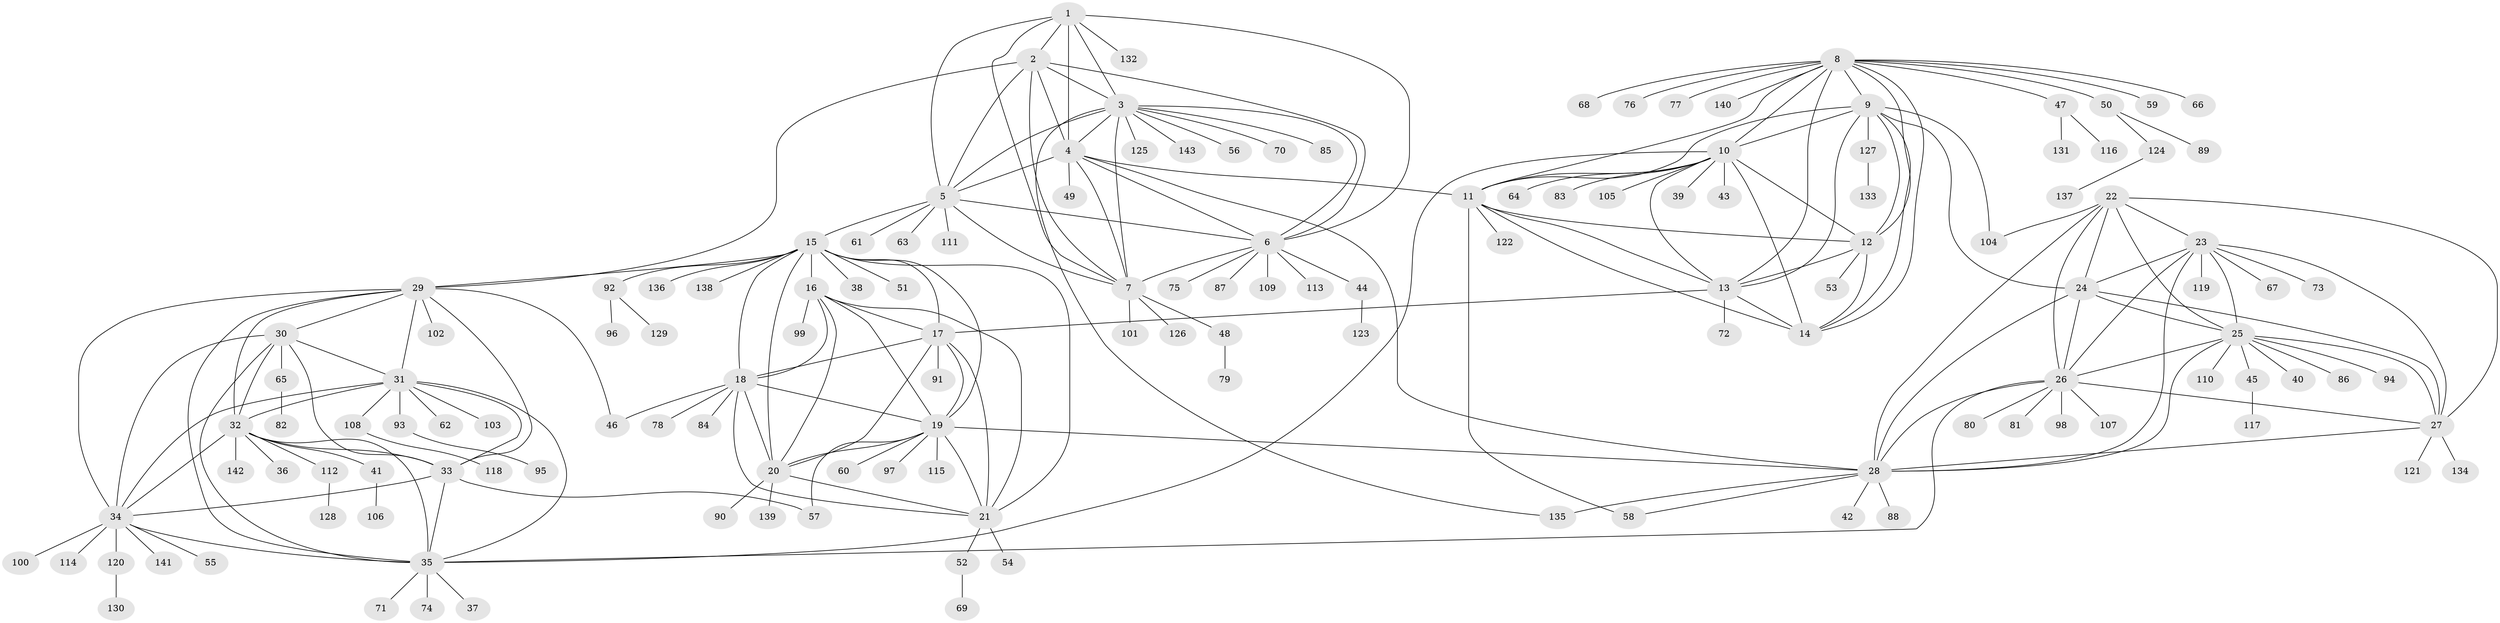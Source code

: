 // coarse degree distribution, {5: 0.019801980198019802, 11: 0.019801980198019802, 12: 0.019801980198019802, 9: 0.04950495049504951, 8: 0.0594059405940594, 6: 0.04950495049504951, 10: 0.009900990099009901, 1: 0.6534653465346535, 7: 0.04950495049504951, 2: 0.06930693069306931}
// Generated by graph-tools (version 1.1) at 2025/37/03/04/25 23:37:45]
// undirected, 143 vertices, 228 edges
graph export_dot {
  node [color=gray90,style=filled];
  1;
  2;
  3;
  4;
  5;
  6;
  7;
  8;
  9;
  10;
  11;
  12;
  13;
  14;
  15;
  16;
  17;
  18;
  19;
  20;
  21;
  22;
  23;
  24;
  25;
  26;
  27;
  28;
  29;
  30;
  31;
  32;
  33;
  34;
  35;
  36;
  37;
  38;
  39;
  40;
  41;
  42;
  43;
  44;
  45;
  46;
  47;
  48;
  49;
  50;
  51;
  52;
  53;
  54;
  55;
  56;
  57;
  58;
  59;
  60;
  61;
  62;
  63;
  64;
  65;
  66;
  67;
  68;
  69;
  70;
  71;
  72;
  73;
  74;
  75;
  76;
  77;
  78;
  79;
  80;
  81;
  82;
  83;
  84;
  85;
  86;
  87;
  88;
  89;
  90;
  91;
  92;
  93;
  94;
  95;
  96;
  97;
  98;
  99;
  100;
  101;
  102;
  103;
  104;
  105;
  106;
  107;
  108;
  109;
  110;
  111;
  112;
  113;
  114;
  115;
  116;
  117;
  118;
  119;
  120;
  121;
  122;
  123;
  124;
  125;
  126;
  127;
  128;
  129;
  130;
  131;
  132;
  133;
  134;
  135;
  136;
  137;
  138;
  139;
  140;
  141;
  142;
  143;
  1 -- 2;
  1 -- 3;
  1 -- 4;
  1 -- 5;
  1 -- 6;
  1 -- 7;
  1 -- 132;
  2 -- 3;
  2 -- 4;
  2 -- 5;
  2 -- 6;
  2 -- 7;
  2 -- 29;
  3 -- 4;
  3 -- 5;
  3 -- 6;
  3 -- 7;
  3 -- 56;
  3 -- 70;
  3 -- 85;
  3 -- 125;
  3 -- 135;
  3 -- 143;
  4 -- 5;
  4 -- 6;
  4 -- 7;
  4 -- 11;
  4 -- 28;
  4 -- 49;
  5 -- 6;
  5 -- 7;
  5 -- 15;
  5 -- 61;
  5 -- 63;
  5 -- 111;
  6 -- 7;
  6 -- 44;
  6 -- 75;
  6 -- 87;
  6 -- 109;
  6 -- 113;
  7 -- 48;
  7 -- 101;
  7 -- 126;
  8 -- 9;
  8 -- 10;
  8 -- 11;
  8 -- 12;
  8 -- 13;
  8 -- 14;
  8 -- 47;
  8 -- 50;
  8 -- 59;
  8 -- 66;
  8 -- 68;
  8 -- 76;
  8 -- 77;
  8 -- 140;
  9 -- 10;
  9 -- 11;
  9 -- 12;
  9 -- 13;
  9 -- 14;
  9 -- 24;
  9 -- 104;
  9 -- 127;
  10 -- 11;
  10 -- 12;
  10 -- 13;
  10 -- 14;
  10 -- 35;
  10 -- 39;
  10 -- 43;
  10 -- 64;
  10 -- 83;
  10 -- 105;
  11 -- 12;
  11 -- 13;
  11 -- 14;
  11 -- 58;
  11 -- 122;
  12 -- 13;
  12 -- 14;
  12 -- 53;
  13 -- 14;
  13 -- 17;
  13 -- 72;
  15 -- 16;
  15 -- 17;
  15 -- 18;
  15 -- 19;
  15 -- 20;
  15 -- 21;
  15 -- 29;
  15 -- 38;
  15 -- 51;
  15 -- 92;
  15 -- 136;
  15 -- 138;
  16 -- 17;
  16 -- 18;
  16 -- 19;
  16 -- 20;
  16 -- 21;
  16 -- 99;
  17 -- 18;
  17 -- 19;
  17 -- 20;
  17 -- 21;
  17 -- 91;
  18 -- 19;
  18 -- 20;
  18 -- 21;
  18 -- 46;
  18 -- 78;
  18 -- 84;
  19 -- 20;
  19 -- 21;
  19 -- 28;
  19 -- 57;
  19 -- 60;
  19 -- 97;
  19 -- 115;
  20 -- 21;
  20 -- 90;
  20 -- 139;
  21 -- 52;
  21 -- 54;
  22 -- 23;
  22 -- 24;
  22 -- 25;
  22 -- 26;
  22 -- 27;
  22 -- 28;
  22 -- 104;
  23 -- 24;
  23 -- 25;
  23 -- 26;
  23 -- 27;
  23 -- 28;
  23 -- 67;
  23 -- 73;
  23 -- 119;
  24 -- 25;
  24 -- 26;
  24 -- 27;
  24 -- 28;
  25 -- 26;
  25 -- 27;
  25 -- 28;
  25 -- 40;
  25 -- 45;
  25 -- 86;
  25 -- 94;
  25 -- 110;
  26 -- 27;
  26 -- 28;
  26 -- 35;
  26 -- 80;
  26 -- 81;
  26 -- 98;
  26 -- 107;
  27 -- 28;
  27 -- 121;
  27 -- 134;
  28 -- 42;
  28 -- 58;
  28 -- 88;
  28 -- 135;
  29 -- 30;
  29 -- 31;
  29 -- 32;
  29 -- 33;
  29 -- 34;
  29 -- 35;
  29 -- 46;
  29 -- 102;
  30 -- 31;
  30 -- 32;
  30 -- 33;
  30 -- 34;
  30 -- 35;
  30 -- 65;
  31 -- 32;
  31 -- 33;
  31 -- 34;
  31 -- 35;
  31 -- 62;
  31 -- 93;
  31 -- 103;
  31 -- 108;
  32 -- 33;
  32 -- 34;
  32 -- 35;
  32 -- 36;
  32 -- 41;
  32 -- 112;
  32 -- 142;
  33 -- 34;
  33 -- 35;
  33 -- 57;
  34 -- 35;
  34 -- 55;
  34 -- 100;
  34 -- 114;
  34 -- 120;
  34 -- 141;
  35 -- 37;
  35 -- 71;
  35 -- 74;
  41 -- 106;
  44 -- 123;
  45 -- 117;
  47 -- 116;
  47 -- 131;
  48 -- 79;
  50 -- 89;
  50 -- 124;
  52 -- 69;
  65 -- 82;
  92 -- 96;
  92 -- 129;
  93 -- 95;
  108 -- 118;
  112 -- 128;
  120 -- 130;
  124 -- 137;
  127 -- 133;
}
